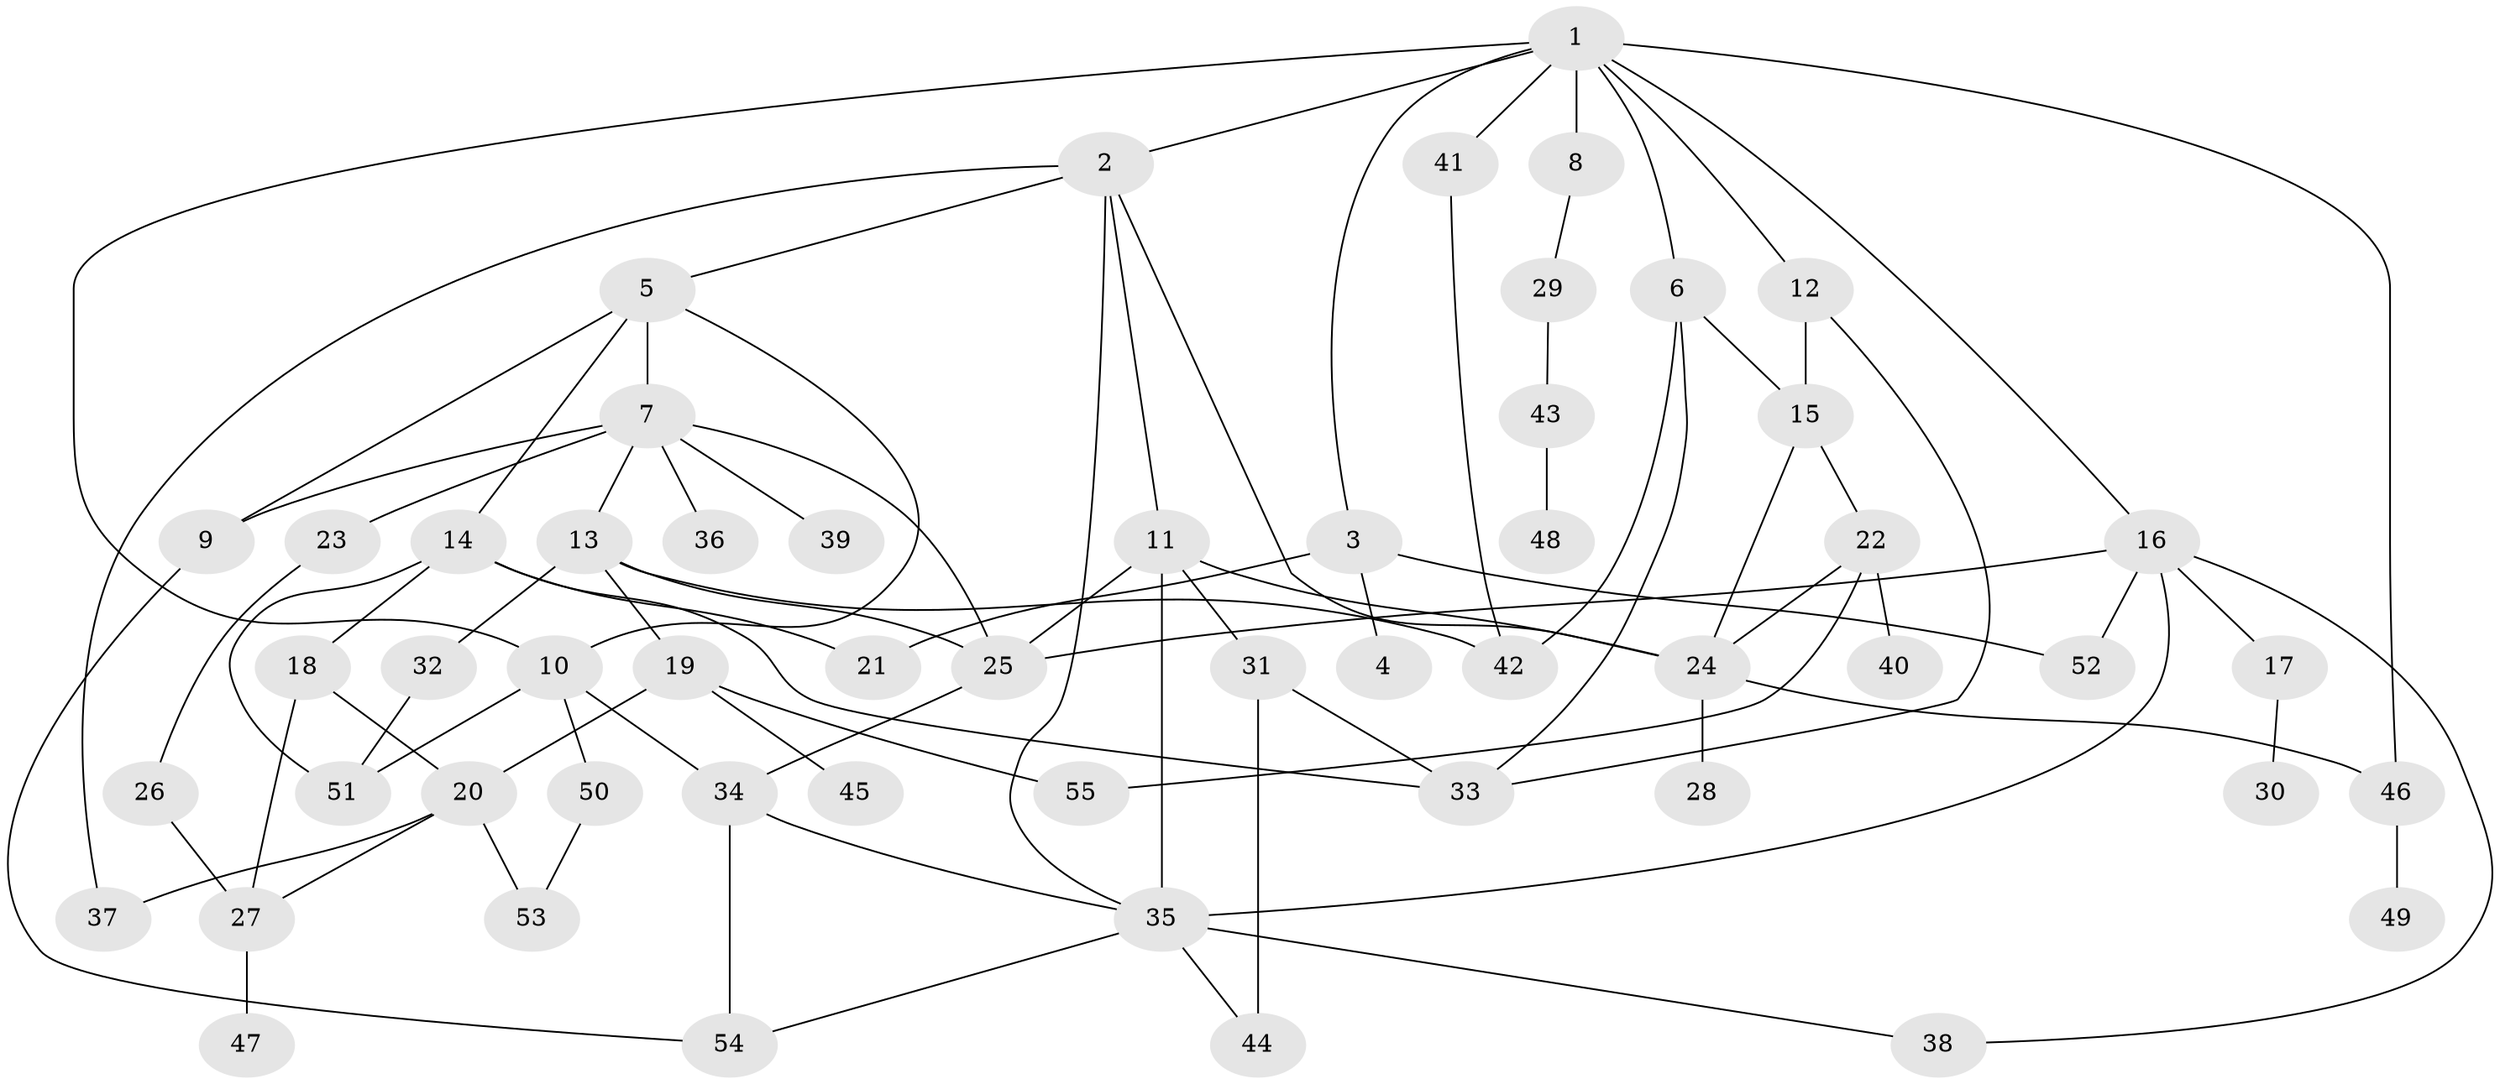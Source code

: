 // original degree distribution, {6: 0.00909090909090909, 7: 0.00909090909090909, 5: 0.07272727272727272, 4: 0.11818181818181818, 2: 0.24545454545454545, 8: 0.00909090909090909, 3: 0.2727272727272727, 1: 0.2636363636363636}
// Generated by graph-tools (version 1.1) at 2025/49/03/04/25 22:49:11]
// undirected, 55 vertices, 87 edges
graph export_dot {
  node [color=gray90,style=filled];
  1;
  2;
  3;
  4;
  5;
  6;
  7;
  8;
  9;
  10;
  11;
  12;
  13;
  14;
  15;
  16;
  17;
  18;
  19;
  20;
  21;
  22;
  23;
  24;
  25;
  26;
  27;
  28;
  29;
  30;
  31;
  32;
  33;
  34;
  35;
  36;
  37;
  38;
  39;
  40;
  41;
  42;
  43;
  44;
  45;
  46;
  47;
  48;
  49;
  50;
  51;
  52;
  53;
  54;
  55;
  1 -- 2 [weight=1.0];
  1 -- 3 [weight=1.0];
  1 -- 6 [weight=1.0];
  1 -- 8 [weight=1.0];
  1 -- 10 [weight=1.0];
  1 -- 12 [weight=1.0];
  1 -- 16 [weight=1.0];
  1 -- 41 [weight=1.0];
  1 -- 46 [weight=1.0];
  2 -- 5 [weight=1.0];
  2 -- 11 [weight=1.0];
  2 -- 24 [weight=1.0];
  2 -- 35 [weight=1.0];
  2 -- 37 [weight=1.0];
  3 -- 4 [weight=1.0];
  3 -- 21 [weight=1.0];
  3 -- 52 [weight=1.0];
  5 -- 7 [weight=1.0];
  5 -- 9 [weight=1.0];
  5 -- 10 [weight=1.0];
  5 -- 14 [weight=1.0];
  6 -- 15 [weight=1.0];
  6 -- 33 [weight=1.0];
  6 -- 42 [weight=1.0];
  7 -- 9 [weight=1.0];
  7 -- 13 [weight=1.0];
  7 -- 23 [weight=1.0];
  7 -- 25 [weight=1.0];
  7 -- 36 [weight=1.0];
  7 -- 39 [weight=1.0];
  8 -- 29 [weight=1.0];
  9 -- 54 [weight=1.0];
  10 -- 34 [weight=1.0];
  10 -- 50 [weight=1.0];
  10 -- 51 [weight=1.0];
  11 -- 24 [weight=1.0];
  11 -- 25 [weight=2.0];
  11 -- 31 [weight=1.0];
  11 -- 35 [weight=1.0];
  12 -- 15 [weight=2.0];
  12 -- 33 [weight=1.0];
  13 -- 19 [weight=1.0];
  13 -- 25 [weight=1.0];
  13 -- 32 [weight=1.0];
  13 -- 42 [weight=1.0];
  14 -- 18 [weight=1.0];
  14 -- 21 [weight=1.0];
  14 -- 33 [weight=1.0];
  14 -- 51 [weight=1.0];
  15 -- 22 [weight=1.0];
  15 -- 24 [weight=1.0];
  16 -- 17 [weight=1.0];
  16 -- 25 [weight=1.0];
  16 -- 35 [weight=1.0];
  16 -- 38 [weight=1.0];
  16 -- 52 [weight=1.0];
  17 -- 30 [weight=1.0];
  18 -- 20 [weight=2.0];
  18 -- 27 [weight=1.0];
  19 -- 20 [weight=1.0];
  19 -- 45 [weight=1.0];
  19 -- 55 [weight=1.0];
  20 -- 27 [weight=1.0];
  20 -- 37 [weight=1.0];
  20 -- 53 [weight=1.0];
  22 -- 24 [weight=1.0];
  22 -- 40 [weight=1.0];
  22 -- 55 [weight=1.0];
  23 -- 26 [weight=1.0];
  24 -- 28 [weight=2.0];
  24 -- 46 [weight=1.0];
  25 -- 34 [weight=1.0];
  26 -- 27 [weight=1.0];
  27 -- 47 [weight=2.0];
  29 -- 43 [weight=1.0];
  31 -- 33 [weight=1.0];
  31 -- 44 [weight=2.0];
  32 -- 51 [weight=1.0];
  34 -- 35 [weight=1.0];
  34 -- 54 [weight=1.0];
  35 -- 38 [weight=1.0];
  35 -- 44 [weight=1.0];
  35 -- 54 [weight=1.0];
  41 -- 42 [weight=1.0];
  43 -- 48 [weight=1.0];
  46 -- 49 [weight=1.0];
  50 -- 53 [weight=1.0];
}
